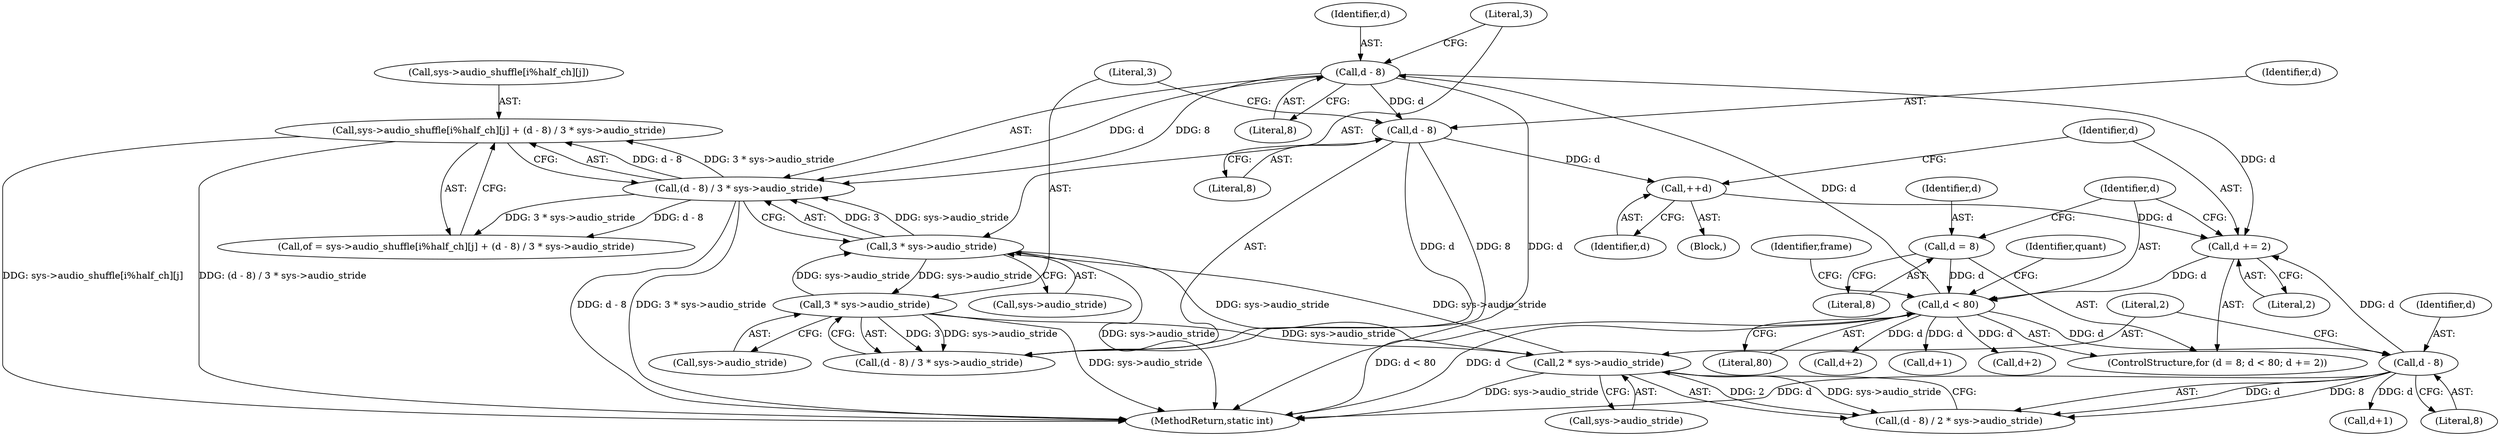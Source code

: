 digraph "0_libav_2d1c0dea5f6b91bec7f5fa53ec050913d851e366@array" {
"1000420" [label="(Call,sys->audio_shuffle[i%half_ch][j] + (d - 8) / 3 * sys->audio_stride)"];
"1000430" [label="(Call,(d - 8) / 3 * sys->audio_stride)"];
"1000431" [label="(Call,d - 8)"];
"1000271" [label="(Call,d < 80)"];
"1000274" [label="(Call,d += 2)"];
"1000294" [label="(Call,d - 8)"];
"1000509" [label="(Call,++d)"];
"1000481" [label="(Call,d - 8)"];
"1000268" [label="(Call,d = 8)"];
"1000434" [label="(Call,3 * sys->audio_stride)"];
"1000484" [label="(Call,3 * sys->audio_stride)"];
"1000297" [label="(Call,2 * sys->audio_stride)"];
"1000435" [label="(Literal,3)"];
"1000396" [label="(Call,d+2)"];
"1000267" [label="(ControlStructure,for (d = 8; d < 80; d += 2))"];
"1000480" [label="(Call,(d - 8) / 3 * sys->audio_stride)"];
"1000273" [label="(Literal,80)"];
"1000276" [label="(Literal,2)"];
"1000269" [label="(Identifier,d)"];
"1000486" [label="(Call,sys->audio_stride)"];
"1000418" [label="(Call,of = sys->audio_shuffle[i%half_ch][j] + (d - 8) / 3 * sys->audio_stride)"];
"1000510" [label="(Identifier,d)"];
"1000270" [label="(Literal,8)"];
"1000521" [label="(MethodReturn,static int)"];
"1000275" [label="(Identifier,d)"];
"1000299" [label="(Call,sys->audio_stride)"];
"1000294" [label="(Call,d - 8)"];
"1000297" [label="(Call,2 * sys->audio_stride)"];
"1000484" [label="(Call,3 * sys->audio_stride)"];
"1000482" [label="(Identifier,d)"];
"1000271" [label="(Call,d < 80)"];
"1000280" [label="(Identifier,quant)"];
"1000293" [label="(Call,(d - 8) / 2 * sys->audio_stride)"];
"1000375" [label="(Call,d+2)"];
"1000359" [label="(Block,)"];
"1000433" [label="(Literal,8)"];
"1000296" [label="(Literal,8)"];
"1000481" [label="(Call,d - 8)"];
"1000272" [label="(Identifier,d)"];
"1000431" [label="(Call,d - 8)"];
"1000432" [label="(Identifier,d)"];
"1000268" [label="(Call,d = 8)"];
"1000420" [label="(Call,sys->audio_shuffle[i%half_ch][j] + (d - 8) / 3 * sys->audio_stride)"];
"1000485" [label="(Literal,3)"];
"1000295" [label="(Identifier,d)"];
"1000512" [label="(Identifier,frame)"];
"1000421" [label="(Call,sys->audio_shuffle[i%half_ch][j])"];
"1000509" [label="(Call,++d)"];
"1000436" [label="(Call,sys->audio_stride)"];
"1000483" [label="(Literal,8)"];
"1000434" [label="(Call,3 * sys->audio_stride)"];
"1000317" [label="(Call,d+1)"];
"1000298" [label="(Literal,2)"];
"1000274" [label="(Call,d += 2)"];
"1000430" [label="(Call,(d - 8) / 3 * sys->audio_stride)"];
"1000387" [label="(Call,d+1)"];
"1000420" -> "1000418"  [label="AST: "];
"1000420" -> "1000430"  [label="CFG: "];
"1000421" -> "1000420"  [label="AST: "];
"1000430" -> "1000420"  [label="AST: "];
"1000418" -> "1000420"  [label="CFG: "];
"1000420" -> "1000521"  [label="DDG: sys->audio_shuffle[i%half_ch][j]"];
"1000420" -> "1000521"  [label="DDG: (d - 8) / 3 * sys->audio_stride"];
"1000430" -> "1000420"  [label="DDG: d - 8"];
"1000430" -> "1000420"  [label="DDG: 3 * sys->audio_stride"];
"1000430" -> "1000434"  [label="CFG: "];
"1000431" -> "1000430"  [label="AST: "];
"1000434" -> "1000430"  [label="AST: "];
"1000430" -> "1000521"  [label="DDG: 3 * sys->audio_stride"];
"1000430" -> "1000521"  [label="DDG: d - 8"];
"1000430" -> "1000418"  [label="DDG: d - 8"];
"1000430" -> "1000418"  [label="DDG: 3 * sys->audio_stride"];
"1000431" -> "1000430"  [label="DDG: d"];
"1000431" -> "1000430"  [label="DDG: 8"];
"1000434" -> "1000430"  [label="DDG: 3"];
"1000434" -> "1000430"  [label="DDG: sys->audio_stride"];
"1000431" -> "1000433"  [label="CFG: "];
"1000432" -> "1000431"  [label="AST: "];
"1000433" -> "1000431"  [label="AST: "];
"1000435" -> "1000431"  [label="CFG: "];
"1000431" -> "1000521"  [label="DDG: d"];
"1000431" -> "1000274"  [label="DDG: d"];
"1000271" -> "1000431"  [label="DDG: d"];
"1000431" -> "1000481"  [label="DDG: d"];
"1000271" -> "1000267"  [label="AST: "];
"1000271" -> "1000273"  [label="CFG: "];
"1000272" -> "1000271"  [label="AST: "];
"1000273" -> "1000271"  [label="AST: "];
"1000280" -> "1000271"  [label="CFG: "];
"1000512" -> "1000271"  [label="CFG: "];
"1000271" -> "1000521"  [label="DDG: d"];
"1000271" -> "1000521"  [label="DDG: d < 80"];
"1000274" -> "1000271"  [label="DDG: d"];
"1000268" -> "1000271"  [label="DDG: d"];
"1000271" -> "1000294"  [label="DDG: d"];
"1000271" -> "1000375"  [label="DDG: d"];
"1000271" -> "1000387"  [label="DDG: d"];
"1000271" -> "1000396"  [label="DDG: d"];
"1000274" -> "1000267"  [label="AST: "];
"1000274" -> "1000276"  [label="CFG: "];
"1000275" -> "1000274"  [label="AST: "];
"1000276" -> "1000274"  [label="AST: "];
"1000272" -> "1000274"  [label="CFG: "];
"1000294" -> "1000274"  [label="DDG: d"];
"1000509" -> "1000274"  [label="DDG: d"];
"1000294" -> "1000293"  [label="AST: "];
"1000294" -> "1000296"  [label="CFG: "];
"1000295" -> "1000294"  [label="AST: "];
"1000296" -> "1000294"  [label="AST: "];
"1000298" -> "1000294"  [label="CFG: "];
"1000294" -> "1000521"  [label="DDG: d"];
"1000294" -> "1000293"  [label="DDG: d"];
"1000294" -> "1000293"  [label="DDG: 8"];
"1000294" -> "1000317"  [label="DDG: d"];
"1000509" -> "1000359"  [label="AST: "];
"1000509" -> "1000510"  [label="CFG: "];
"1000510" -> "1000509"  [label="AST: "];
"1000275" -> "1000509"  [label="CFG: "];
"1000481" -> "1000509"  [label="DDG: d"];
"1000481" -> "1000480"  [label="AST: "];
"1000481" -> "1000483"  [label="CFG: "];
"1000482" -> "1000481"  [label="AST: "];
"1000483" -> "1000481"  [label="AST: "];
"1000485" -> "1000481"  [label="CFG: "];
"1000481" -> "1000480"  [label="DDG: d"];
"1000481" -> "1000480"  [label="DDG: 8"];
"1000268" -> "1000267"  [label="AST: "];
"1000268" -> "1000270"  [label="CFG: "];
"1000269" -> "1000268"  [label="AST: "];
"1000270" -> "1000268"  [label="AST: "];
"1000272" -> "1000268"  [label="CFG: "];
"1000434" -> "1000436"  [label="CFG: "];
"1000435" -> "1000434"  [label="AST: "];
"1000436" -> "1000434"  [label="AST: "];
"1000434" -> "1000521"  [label="DDG: sys->audio_stride"];
"1000434" -> "1000297"  [label="DDG: sys->audio_stride"];
"1000484" -> "1000434"  [label="DDG: sys->audio_stride"];
"1000297" -> "1000434"  [label="DDG: sys->audio_stride"];
"1000434" -> "1000484"  [label="DDG: sys->audio_stride"];
"1000484" -> "1000480"  [label="AST: "];
"1000484" -> "1000486"  [label="CFG: "];
"1000485" -> "1000484"  [label="AST: "];
"1000486" -> "1000484"  [label="AST: "];
"1000480" -> "1000484"  [label="CFG: "];
"1000484" -> "1000521"  [label="DDG: sys->audio_stride"];
"1000484" -> "1000297"  [label="DDG: sys->audio_stride"];
"1000484" -> "1000480"  [label="DDG: 3"];
"1000484" -> "1000480"  [label="DDG: sys->audio_stride"];
"1000297" -> "1000293"  [label="AST: "];
"1000297" -> "1000299"  [label="CFG: "];
"1000298" -> "1000297"  [label="AST: "];
"1000299" -> "1000297"  [label="AST: "];
"1000293" -> "1000297"  [label="CFG: "];
"1000297" -> "1000521"  [label="DDG: sys->audio_stride"];
"1000297" -> "1000293"  [label="DDG: 2"];
"1000297" -> "1000293"  [label="DDG: sys->audio_stride"];
}
